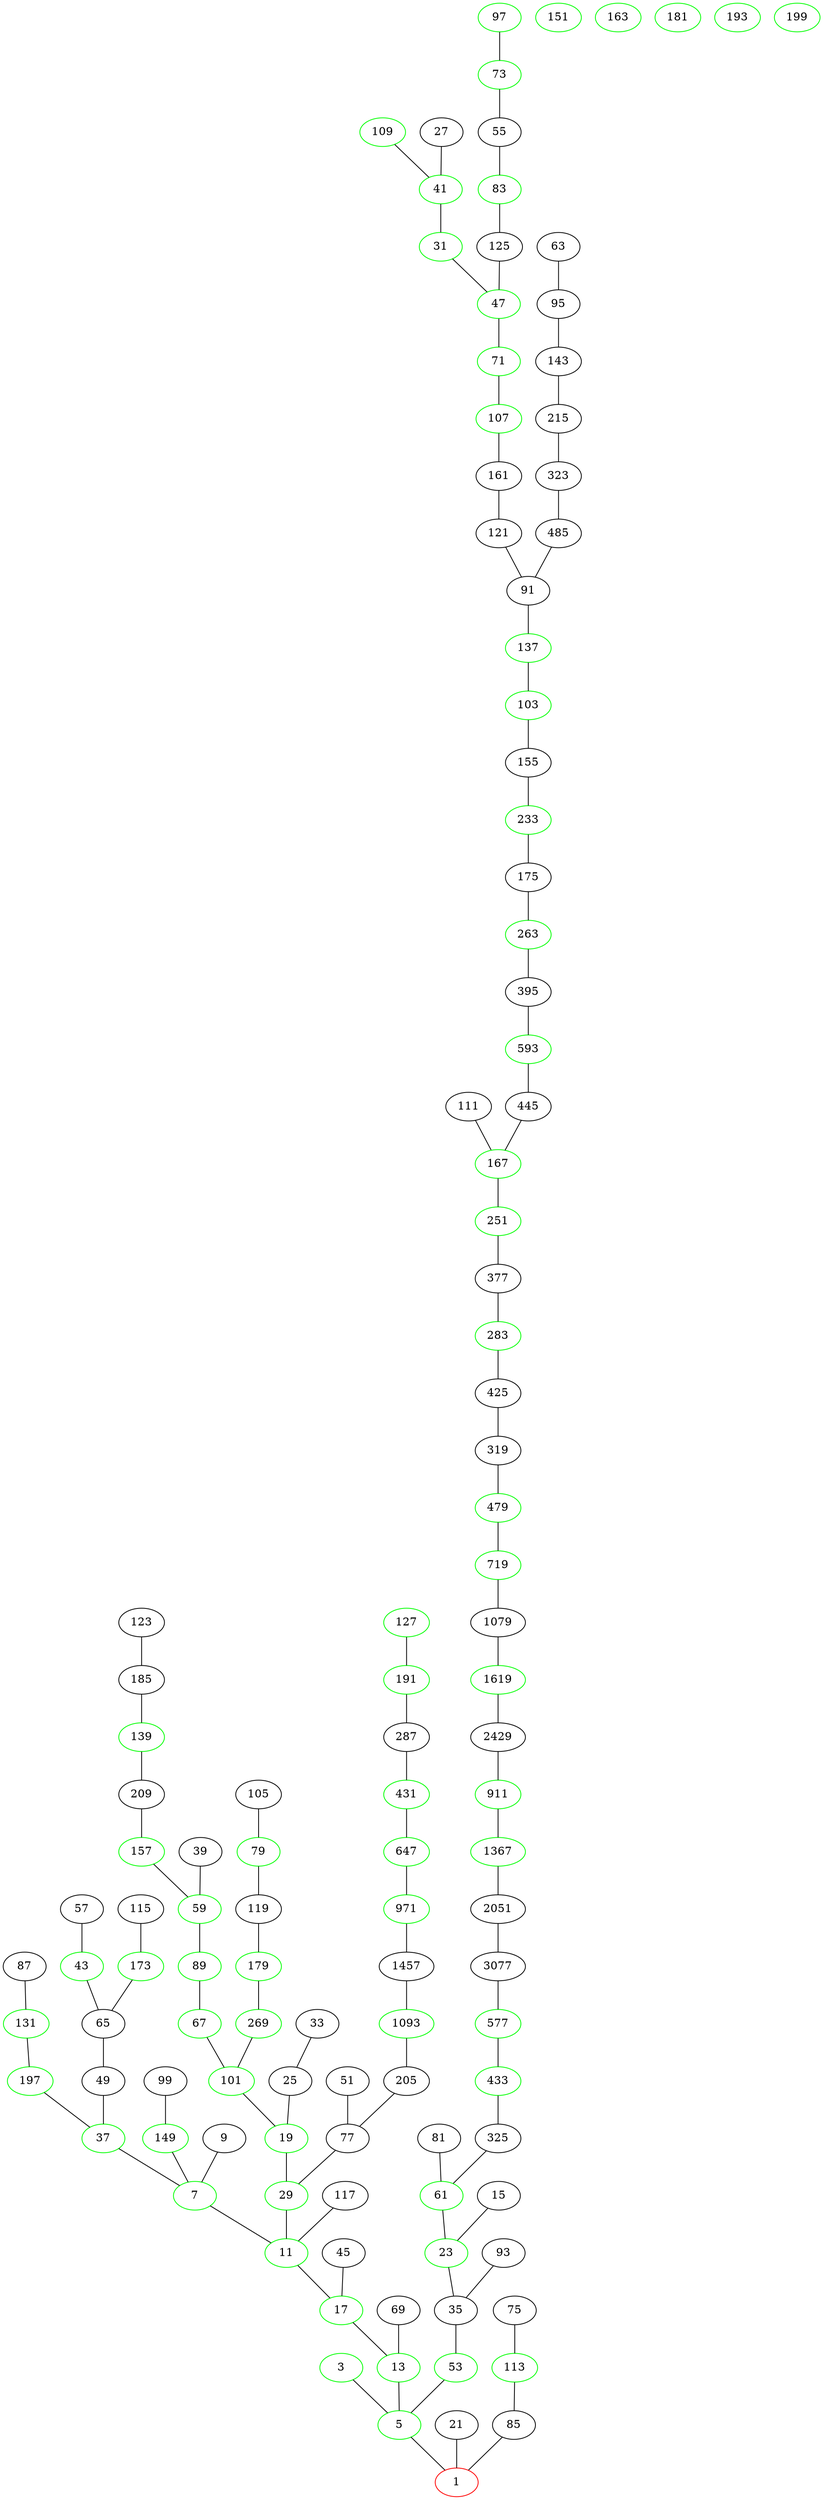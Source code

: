 graph {

# https://edotor.net/
1 [color=red]

# https://t5k.org/curios/includes/primetest.php
# https://www.math.uchicago.edu/~luis/allprimes.html

3 [color=green]
5 [color=green]
7 [color=green]
11 [color=green]
13 [color=green]
17 [color=green]
19 [color=green]
23 [color=green]
29 [color=green]
31 [color=green]
37 [color=green]
41 [color=green]
43 [color=green]
47 [color=green]
53 [color=green]
59 [color=green]
61 [color=green]
67 [color=green]
71 [color=green]
73 [color=green]
79 [color=green]
83 [color=green]
89 [color=green]
97 [color=green]
101 [color=green]
103 [color=green]
107 [color=green]
109 [color=green]
113 [color=green]
127 [color=green]
131 [color=green]
137 [color=green]
139 [color=green]
149 [color=green]
151 [color=green]
157 [color=green]
163 [color=green]
167 [color=green]
173 [color=green]
179 [color=green]
181 [color=green]
191 [color=green]
193 [color=green]
197 [color=green]
199 [color=green]

233 [color=green]
251 [color=green]
263 [color=green]
269 [color=green]
283 [color=green]

431 [color=green]
433 [color=green]
479 [color=green]

577 [color=green]
593 [color=green]

647 [color=green]

719 [color=green]

911 [color=green]

971 [color=green]

1093 [color=green]
1367 [color=green]
1619 [color=green]

3 -- 5
5 -- 1
7 -- 11
9 -- 7
11 -- 17
13 -- 5
15 -- 23
17 -- 13
19 -- 29
21 -- 1
23 -- 35
25 -- 19
27 -- 41
29 -- 11
31 -- 47
33 -- 25
35 -- 53
37 -- 7
39 -- 59
41 -- 31
43 -- 65
45 -- 17
47 -- 71
49 -- 37
51 -- 77
53 -- 5
55 -- 83
57 -- 43
59 -- 89
61 -- 23
63 -- 95
65 -- 49
67 -- 101
69 -- 13
71 -- 107
73 -- 55
75 -- 113
77 -- 29
79 -- 119
81 -- 61
83 -- 125
85 -- 1
87 -- 131
89 -- 67
91 -- 137
93 -- 35
95 -- 143
97 -- 73
99 -- 149

101 -- 19
103 -- 155
105 -- 79
107 -- 161
109 -- 41
111 -- 167
113 -- 85
115 -- 173
117 -- 11
119 -- 179
121 -- 91
123 -- 185
125 -- 47
127 -- 191

131 -- 197
137 -- 103
139 -- 209
143 -- 215
149 -- 7
155 -- 233
157 -- 59
161 -- 121
167 -- 251
173 -- 65
175 -- 263
179 -- 269
185 -- 139
191 -- 287
197 -- 37

205 -- 77
209 -- 157
215 -- 323
233 -- 175
251 -- 377
263 -- 395
269 -- 101
283 -- 425
287 -- 431

319 -- 479
323 -- 485
325 -- 61
377 -- 283
395 -- 593

425 -- 319
431 -- 647
433 -- 325
445 -- 167
479 -- 719
485 -- 91

577 -- 433
593 -- 445

647 -- 971

719 -- 1079

911 -- 1367
971 -- 1457

1079 -- 1619
1093 -- 205
1367 -- 2051
1457 -- 1093
1619 -- 2429

2051 -- 3077
2429 -- 911
3077 -- 577

}
